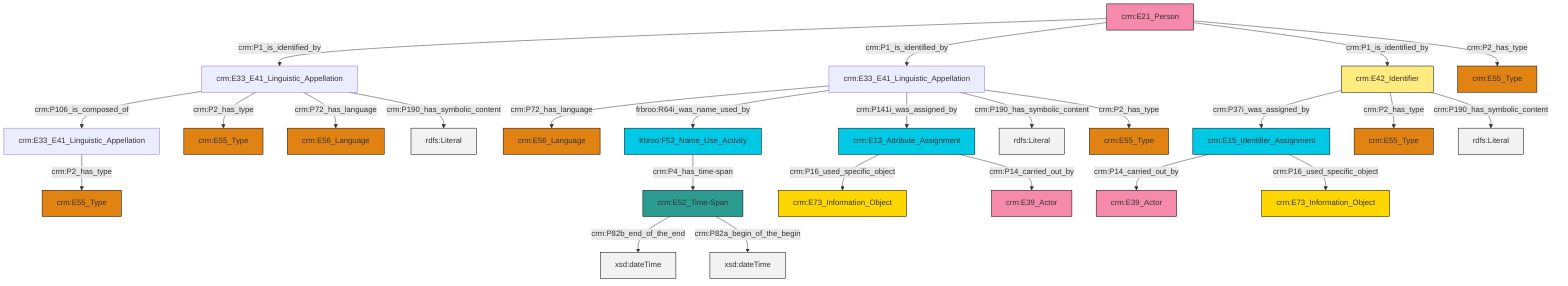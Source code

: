 graph TD
classDef Literal fill:#f2f2f2,stroke:#000000;
classDef CRM_Entity fill:#FFFFFF,stroke:#000000;
classDef Temporal_Entity fill:#00C9E6, stroke:#000000;
classDef Type fill:#E18312, stroke:#000000;
classDef Time-Span fill:#2C9C91, stroke:#000000;
classDef Appellation fill:#FFEB7F, stroke:#000000;
classDef Place fill:#008836, stroke:#000000;
classDef Persistent_Item fill:#B266B2, stroke:#000000;
classDef Conceptual_Object fill:#FFD700, stroke:#000000;
classDef Physical_Thing fill:#D2B48C, stroke:#000000;
classDef Actor fill:#f58aad, stroke:#000000;
classDef PC_Classes fill:#4ce600, stroke:#000000;
classDef Multi fill:#cccccc,stroke:#000000;

0["crm:E33_E41_Linguistic_Appellation"]:::Default -->|crm:P106_is_composed_of| 1["crm:E33_E41_Linguistic_Appellation"]:::Default
6["crm:E33_E41_Linguistic_Appellation"]:::Default -->|crm:P72_has_language| 7["crm:E56_Language"]:::Type
0["crm:E33_E41_Linguistic_Appellation"]:::Default -->|crm:P2_has_type| 10["crm:E55_Type"]:::Type
13["crm:E13_Attribute_Assignment"]:::Temporal_Entity -->|crm:P16_used_specific_object| 4["crm:E73_Information_Object"]:::Conceptual_Object
14["crm:E21_Person"]:::Actor -->|crm:P1_is_identified_by| 0["crm:E33_E41_Linguistic_Appellation"]:::Default
0["crm:E33_E41_Linguistic_Appellation"]:::Default -->|crm:P72_has_language| 15["crm:E56_Language"]:::Type
16["crm:E42_Identifier"]:::Appellation -->|crm:P37i_was_assigned_by| 17["crm:E15_Identifier_Assignment"]:::Temporal_Entity
6["crm:E33_E41_Linguistic_Appellation"]:::Default -->|frbroo:R64i_was_name_used_by| 18["frbroo:F52_Name_Use_Activity"]:::Temporal_Entity
1["crm:E33_E41_Linguistic_Appellation"]:::Default -->|crm:P2_has_type| 8["crm:E55_Type"]:::Type
14["crm:E21_Person"]:::Actor -->|crm:P1_is_identified_by| 6["crm:E33_E41_Linguistic_Appellation"]:::Default
21["crm:E52_Time-Span"]:::Time-Span -->|crm:P82b_end_of_the_end| 22[xsd:dateTime]:::Literal
16["crm:E42_Identifier"]:::Appellation -->|crm:P2_has_type| 23["crm:E55_Type"]:::Type
17["crm:E15_Identifier_Assignment"]:::Temporal_Entity -->|crm:P14_carried_out_by| 19["crm:E39_Actor"]:::Actor
0["crm:E33_E41_Linguistic_Appellation"]:::Default -->|crm:P190_has_symbolic_content| 24[rdfs:Literal]:::Literal
18["frbroo:F52_Name_Use_Activity"]:::Temporal_Entity -->|crm:P4_has_time-span| 21["crm:E52_Time-Span"]:::Time-Span
16["crm:E42_Identifier"]:::Appellation -->|crm:P190_has_symbolic_content| 26[rdfs:Literal]:::Literal
21["crm:E52_Time-Span"]:::Time-Span -->|crm:P82a_begin_of_the_begin| 28[xsd:dateTime]:::Literal
6["crm:E33_E41_Linguistic_Appellation"]:::Default -->|crm:P141i_was_assigned_by| 13["crm:E13_Attribute_Assignment"]:::Temporal_Entity
17["crm:E15_Identifier_Assignment"]:::Temporal_Entity -->|crm:P16_used_specific_object| 33["crm:E73_Information_Object"]:::Conceptual_Object
13["crm:E13_Attribute_Assignment"]:::Temporal_Entity -->|crm:P14_carried_out_by| 29["crm:E39_Actor"]:::Actor
6["crm:E33_E41_Linguistic_Appellation"]:::Default -->|crm:P190_has_symbolic_content| 37[rdfs:Literal]:::Literal
14["crm:E21_Person"]:::Actor -->|crm:P1_is_identified_by| 16["crm:E42_Identifier"]:::Appellation
14["crm:E21_Person"]:::Actor -->|crm:P2_has_type| 2["crm:E55_Type"]:::Type
6["crm:E33_E41_Linguistic_Appellation"]:::Default -->|crm:P2_has_type| 34["crm:E55_Type"]:::Type